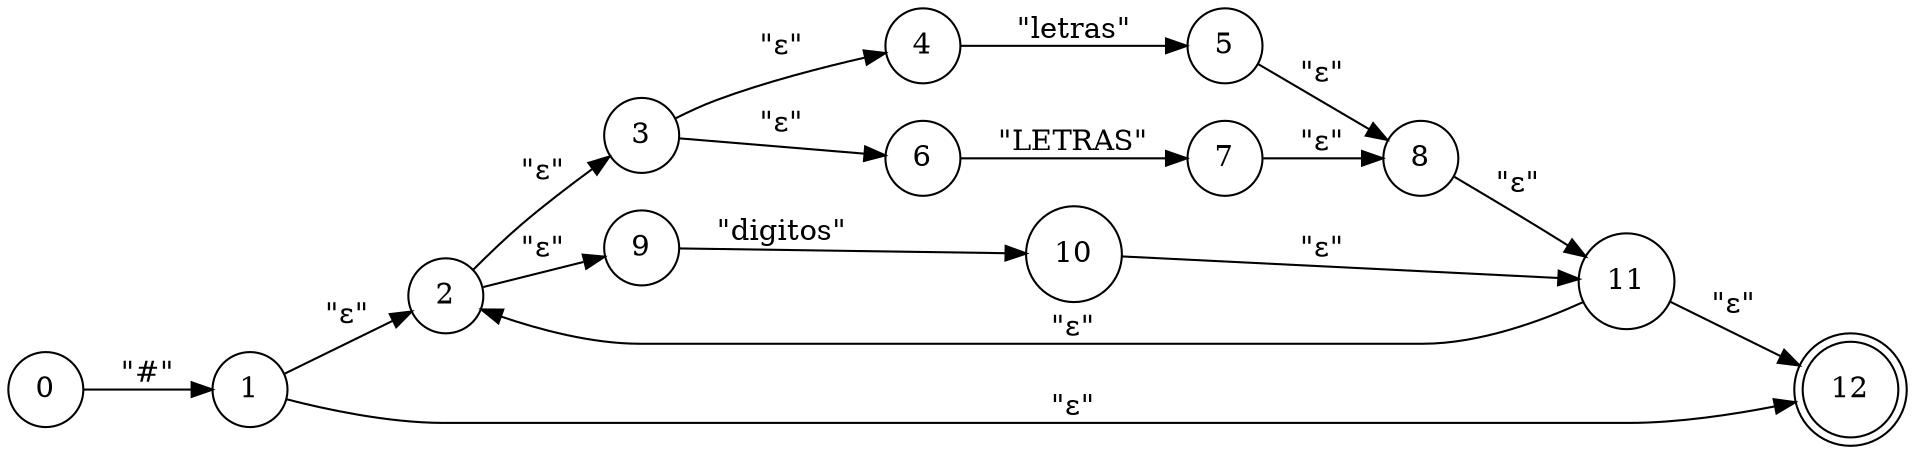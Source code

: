 digraph G { size ="30";
rankdir=LR;0 [shape="circle"]
0 -> 1 [label="\"#\""];
1 [shape="circle"]
1 -> 2 [label="\"ε\""];
2 [shape="circle"]
2 -> 3 [label="\"ε\""];
3 [shape="circle"]
3 -> 4 [label="\"ε\""];
4 [shape="circle"]
4 -> 5 [label="\"letras\""];
5 [shape="circle"]
5 -> 8 [label="\"ε\""];
3 [shape="circle"]
3 -> 6 [label="\"ε\""];
6 [shape="circle"]
6 -> 7 [label="\"LETRAS\""];
7 [shape="circle"]
7 -> 8 [label="\"ε\""];
8 [shape="circle"]
8 -> 11 [label="\"ε\""];
2 [shape="circle"]
2 -> 9 [label="\"ε\""];
9 [shape="circle"]
9 -> 10 [label="\"digitos\""];
10 [shape="circle"]
10 -> 11 [label="\"ε\""];
11 [shape="circle"]
11 -> 12 [label="\"ε\""];
1 [shape="circle"]
1 -> 12 [label="\"ε\""];
11 [shape="circle"]
11 -> 2 [label="\"ε\""];
12 [shape="doublecircle"]}
